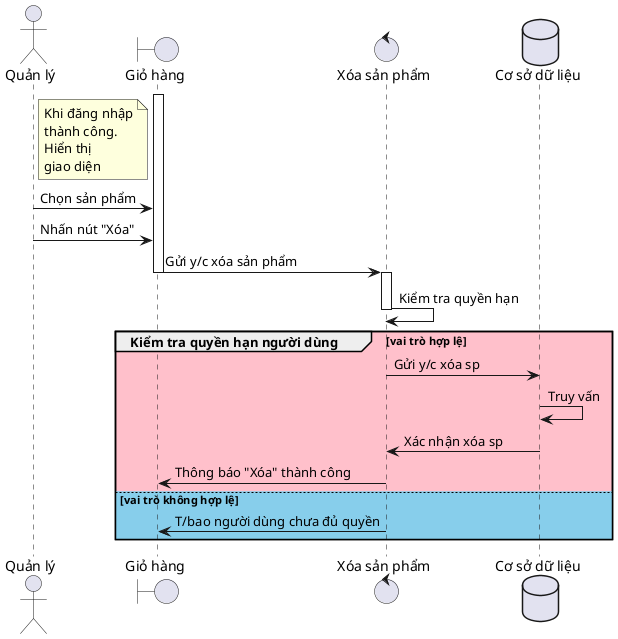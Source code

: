 @startuml SequenceDeleteProduct
actor "Quản lý" as manager
boundary "Giỏ hàng" as ui_cart
control "Xóa sản phẩm" as ctrl_deleteproduct
database "Cơ sở dữ liệu" as db_database

activate ui_cart
note right of manager
Khi đăng nhập
thành công.
Hiển thị
giao diện
end note

manager -> ui_cart: Chọn sản phẩm
manager -> ui_cart: Nhấn nút "Xóa"

ui_cart -> ctrl_deleteproduct: Gửi y/c xóa sản phẩm
deactivate ui_cart
activate ctrl_deleteproduct
ctrl_deleteproduct -> ctrl_deleteproduct: Kiểm tra quyền hạn


group #Pink Kiểm tra quyền hạn người dùng [vai trò hợp lệ]
deactivate ctrl_deleteproduct
ctrl_deleteproduct -> db_database: Gửi y/c xóa sp
db_database -> db_database: Truy vấn
db_database -> ctrl_deleteproduct: Xác nhận xóa sp
ctrl_deleteproduct -> ui_cart: Thông báo "Xóa" thành công

else #SkyBlue vai trò không hợp lệ
ctrl_deleteproduct -> ui_cart: T/bao người dùng chưa đủ quyền
end

@enduml